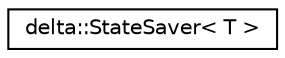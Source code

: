digraph "Graphical Class Hierarchy"
{
  edge [fontname="Helvetica",fontsize="10",labelfontname="Helvetica",labelfontsize="10"];
  node [fontname="Helvetica",fontsize="10",shape=record];
  rankdir="LR";
  Node0 [label="delta::StateSaver\< T \>",height=0.2,width=0.4,color="black", fillcolor="white", style="filled",URL="$structdelta_1_1_state_saver.html"];
}
